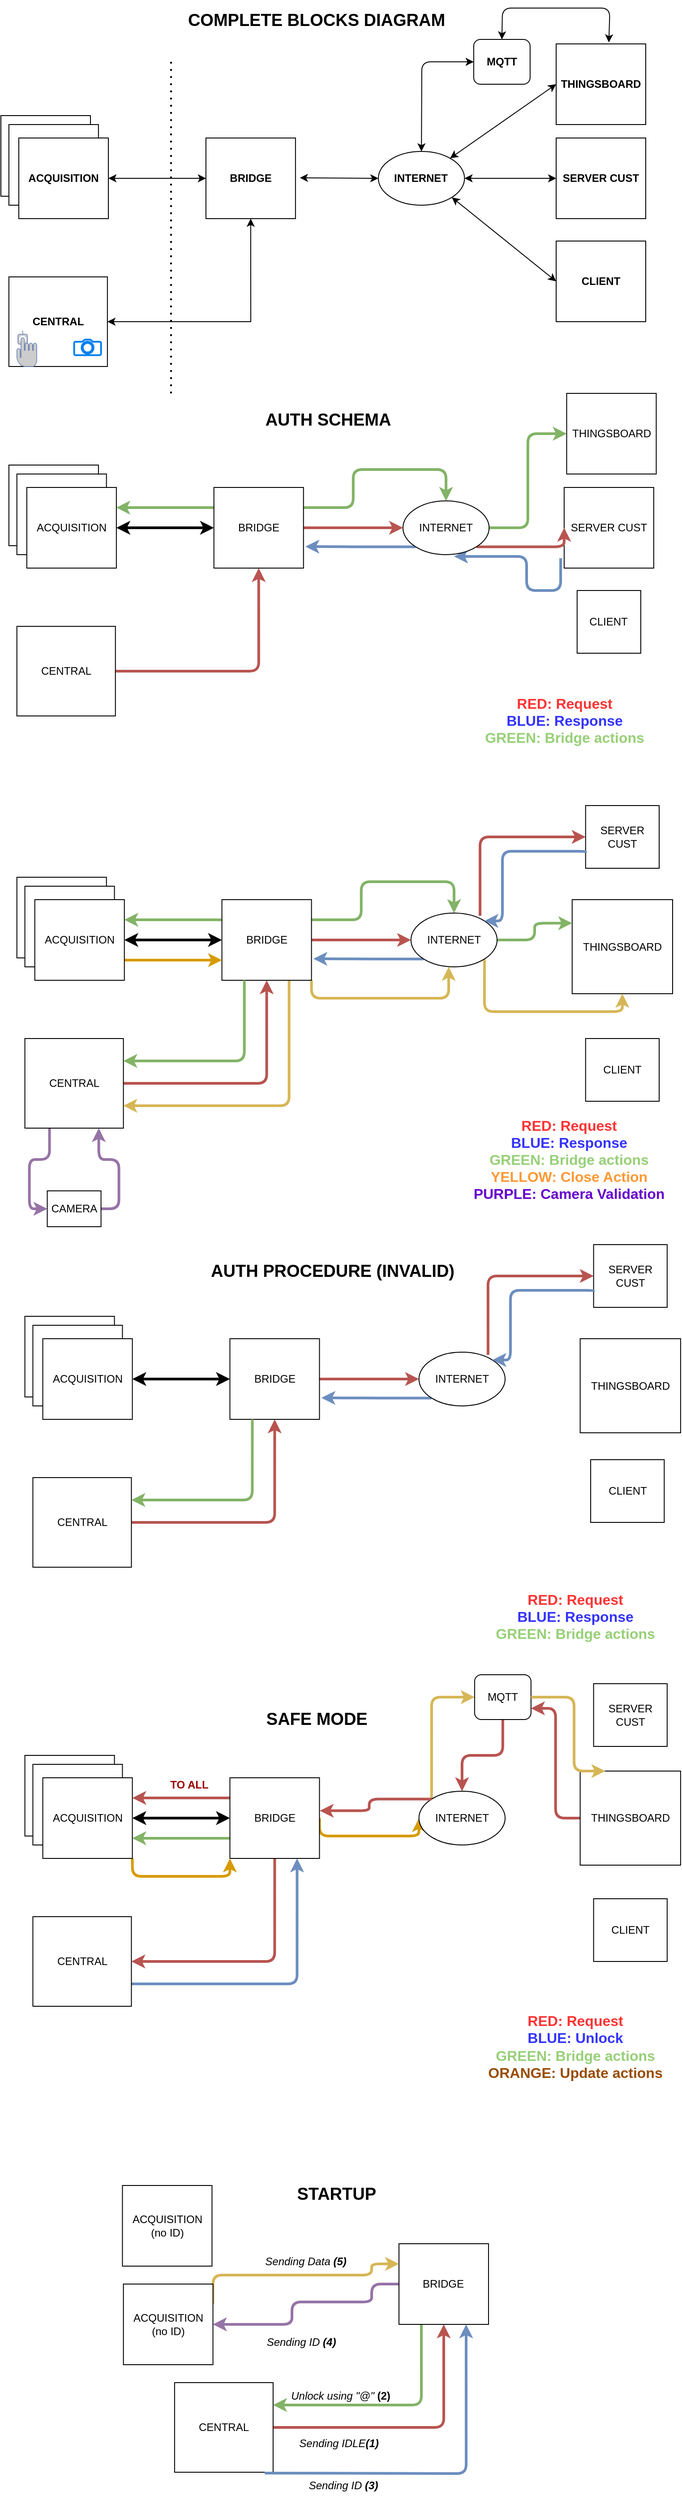 <mxfile version="22.0.3" type="device" pages="2">
  <diagram name="Page-1" id="tv-AhiaSVwLx9br4D9yf">
    <mxGraphModel dx="2284" dy="844" grid="1" gridSize="10" guides="1" tooltips="1" connect="1" arrows="1" fold="1" page="1" pageScale="1" pageWidth="850" pageHeight="1100" math="0" shadow="0">
      <root>
        <mxCell id="0" />
        <mxCell id="1" parent="0" />
        <mxCell id="O8kWR0iNUAdugBbJLwA--17" value="" style="rounded=0;whiteSpace=wrap;html=1;fillColor=none;" parent="1" vertex="1">
          <mxGeometry x="-790" y="140" width="100" height="90" as="geometry" />
        </mxCell>
        <mxCell id="mGVc_dKUWnSlSUrjzq1a-13" value="&lt;b&gt;CENTRAL&lt;/b&gt;" style="rounded=0;whiteSpace=wrap;html=1;" parent="1" vertex="1">
          <mxGeometry x="-781.07" y="320" width="110" height="100" as="geometry" />
        </mxCell>
        <mxCell id="O8kWR0iNUAdugBbJLwA--2" value="&lt;b&gt;BRIDGE&lt;/b&gt;" style="rounded=0;whiteSpace=wrap;html=1;" parent="1" vertex="1">
          <mxGeometry x="-561.07" y="165" width="100" height="90" as="geometry" />
        </mxCell>
        <mxCell id="O8kWR0iNUAdugBbJLwA--4" value="&lt;b&gt;THINGSBOARD&lt;/b&gt;" style="rounded=0;whiteSpace=wrap;html=1;" parent="1" vertex="1">
          <mxGeometry x="-170" y="60" width="100" height="90" as="geometry" />
        </mxCell>
        <mxCell id="O8kWR0iNUAdugBbJLwA--5" value="&lt;b&gt;SERVER CUST&lt;/b&gt;" style="rounded=0;whiteSpace=wrap;html=1;" parent="1" vertex="1">
          <mxGeometry x="-170" y="165" width="100" height="90" as="geometry" />
        </mxCell>
        <mxCell id="O8kWR0iNUAdugBbJLwA--6" value="&lt;b&gt;CLIENT&lt;/b&gt;" style="rounded=0;whiteSpace=wrap;html=1;" parent="1" vertex="1">
          <mxGeometry x="-170.0" y="280" width="100" height="90" as="geometry" />
        </mxCell>
        <mxCell id="O8kWR0iNUAdugBbJLwA--8" value="" style="endArrow=classic;startArrow=classic;html=1;rounded=0;entryX=0;entryY=0.5;entryDx=0;entryDy=0;exitX=1;exitY=0.5;exitDx=0;exitDy=0;" parent="1" source="O8kWR0iNUAdugBbJLwA--1" target="O8kWR0iNUAdugBbJLwA--2" edge="1">
          <mxGeometry width="50" height="50" relative="1" as="geometry">
            <mxPoint x="-600.07" y="260" as="sourcePoint" />
            <mxPoint x="-550.07" y="210" as="targetPoint" />
          </mxGeometry>
        </mxCell>
        <mxCell id="O8kWR0iNUAdugBbJLwA--9" value="&lt;b&gt;INTERNET&lt;/b&gt;" style="ellipse;whiteSpace=wrap;html=1;" parent="1" vertex="1">
          <mxGeometry x="-368.54" y="180" width="96.2" height="60" as="geometry" />
        </mxCell>
        <mxCell id="O8kWR0iNUAdugBbJLwA--10" value="" style="endArrow=classic;startArrow=classic;html=1;rounded=0;entryX=0;entryY=0.5;entryDx=0;entryDy=0;exitX=1;exitY=0.5;exitDx=0;exitDy=0;" parent="1" target="O8kWR0iNUAdugBbJLwA--9" edge="1">
          <mxGeometry width="50" height="50" relative="1" as="geometry">
            <mxPoint x="-456.2" y="209.41" as="sourcePoint" />
            <mxPoint x="-356.2" y="209.41" as="targetPoint" />
          </mxGeometry>
        </mxCell>
        <mxCell id="O8kWR0iNUAdugBbJLwA--16" value="" style="rounded=0;whiteSpace=wrap;html=1;" parent="1" vertex="1">
          <mxGeometry x="-781.07" y="150" width="100" height="90" as="geometry" />
        </mxCell>
        <mxCell id="O8kWR0iNUAdugBbJLwA--13" value="" style="endArrow=classic;startArrow=classic;html=1;rounded=0;entryX=0;entryY=0.5;entryDx=0;entryDy=0;" parent="1" source="O8kWR0iNUAdugBbJLwA--9" target="O8kWR0iNUAdugBbJLwA--4" edge="1">
          <mxGeometry width="50" height="50" relative="1" as="geometry">
            <mxPoint x="-306.2" y="148.53" as="sourcePoint" />
            <mxPoint x="-200" y="149.12" as="targetPoint" />
          </mxGeometry>
        </mxCell>
        <mxCell id="O8kWR0iNUAdugBbJLwA--1" value="&lt;b&gt;ACQUISITION&lt;/b&gt;" style="rounded=0;whiteSpace=wrap;html=1;" parent="1" vertex="1">
          <mxGeometry x="-770" y="165" width="100" height="90" as="geometry" />
        </mxCell>
        <mxCell id="O8kWR0iNUAdugBbJLwA--20" value="" style="endArrow=classic;startArrow=classic;html=1;rounded=0;exitX=1;exitY=0.5;exitDx=0;exitDy=0;entryX=0.5;entryY=1;entryDx=0;entryDy=0;" parent="1" source="mGVc_dKUWnSlSUrjzq1a-13" target="O8kWR0iNUAdugBbJLwA--2" edge="1">
          <mxGeometry width="50" height="50" relative="1" as="geometry">
            <mxPoint x="-611.27" y="360" as="sourcePoint" />
            <mxPoint x="-450" y="300" as="targetPoint" />
            <Array as="points">
              <mxPoint x="-511" y="370" />
            </Array>
          </mxGeometry>
        </mxCell>
        <mxCell id="O8kWR0iNUAdugBbJLwA--21" value="&lt;font style=&quot;font-size: 19px;&quot;&gt;&lt;b&gt;COMPLETE BLOCKS DIAGRAM&lt;/b&gt;&lt;/font&gt;" style="text;html=1;align=center;verticalAlign=middle;resizable=0;points=[];autosize=1;strokeColor=none;fillColor=none;" parent="1" vertex="1">
          <mxGeometry x="-593.07" y="14" width="310" height="40" as="geometry" />
        </mxCell>
        <mxCell id="O8kWR0iNUAdugBbJLwA--23" value="" style="endArrow=classic;startArrow=classic;html=1;rounded=0;entryX=0;entryY=0.5;entryDx=0;entryDy=0;exitX=1;exitY=0.5;exitDx=0;exitDy=0;" parent="1" source="O8kWR0iNUAdugBbJLwA--9" target="O8kWR0iNUAdugBbJLwA--5" edge="1">
          <mxGeometry width="50" height="50" relative="1" as="geometry">
            <mxPoint x="-262" y="197" as="sourcePoint" />
            <mxPoint x="-157" y="115" as="targetPoint" />
          </mxGeometry>
        </mxCell>
        <mxCell id="O8kWR0iNUAdugBbJLwA--24" value="" style="endArrow=classic;startArrow=classic;html=1;rounded=0;entryX=0;entryY=0.5;entryDx=0;entryDy=0;exitX=1;exitY=1;exitDx=0;exitDy=0;" parent="1" source="O8kWR0iNUAdugBbJLwA--9" target="O8kWR0iNUAdugBbJLwA--6" edge="1">
          <mxGeometry width="50" height="50" relative="1" as="geometry">
            <mxPoint x="-254" y="280" as="sourcePoint" />
            <mxPoint x="-160" y="280" as="targetPoint" />
          </mxGeometry>
        </mxCell>
        <mxCell id="0I3GiNlKsipCLSmOAgSQ-1" value="&lt;font style=&quot;font-size: 19px;&quot;&gt;&lt;b&gt;AUTH SCHEMA&lt;/b&gt;&lt;/font&gt;" style="text;html=1;align=center;verticalAlign=middle;resizable=0;points=[];autosize=1;strokeColor=none;fillColor=none;" parent="1" vertex="1">
          <mxGeometry x="-505" y="460" width="160" height="40" as="geometry" />
        </mxCell>
        <mxCell id="0I3GiNlKsipCLSmOAgSQ-2" value="" style="rounded=0;whiteSpace=wrap;html=1;fillColor=none;" parent="1" vertex="1">
          <mxGeometry x="-781.07" y="530" width="100" height="90" as="geometry" />
        </mxCell>
        <mxCell id="0I3GiNlKsipCLSmOAgSQ-17" style="edgeStyle=orthogonalEdgeStyle;rounded=1;orthogonalLoop=1;jettySize=auto;html=1;entryX=0.5;entryY=1;entryDx=0;entryDy=0;fillColor=#f8cecc;strokeColor=#b85450;strokeWidth=3;" parent="1" source="0I3GiNlKsipCLSmOAgSQ-3" target="0I3GiNlKsipCLSmOAgSQ-4" edge="1">
          <mxGeometry relative="1" as="geometry" />
        </mxCell>
        <mxCell id="0I3GiNlKsipCLSmOAgSQ-3" value="CENTRAL" style="rounded=0;whiteSpace=wrap;html=1;" parent="1" vertex="1">
          <mxGeometry x="-772.14" y="710" width="110" height="100" as="geometry" />
        </mxCell>
        <mxCell id="0I3GiNlKsipCLSmOAgSQ-18" style="edgeStyle=orthogonalEdgeStyle;rounded=0;orthogonalLoop=1;jettySize=auto;html=1;fillColor=#f8cecc;strokeColor=#b85450;strokeWidth=3;" parent="1" source="0I3GiNlKsipCLSmOAgSQ-4" target="0I3GiNlKsipCLSmOAgSQ-9" edge="1">
          <mxGeometry relative="1" as="geometry" />
        </mxCell>
        <mxCell id="0I3GiNlKsipCLSmOAgSQ-22" style="edgeStyle=orthogonalEdgeStyle;rounded=1;orthogonalLoop=1;jettySize=auto;html=1;exitX=0;exitY=0.25;exitDx=0;exitDy=0;entryX=1;entryY=0.25;entryDx=0;entryDy=0;fillColor=#d5e8d4;strokeColor=#82b366;strokeWidth=3;" parent="1" source="0I3GiNlKsipCLSmOAgSQ-4" target="0I3GiNlKsipCLSmOAgSQ-13" edge="1">
          <mxGeometry relative="1" as="geometry" />
        </mxCell>
        <mxCell id="0I3GiNlKsipCLSmOAgSQ-23" style="edgeStyle=orthogonalEdgeStyle;rounded=1;orthogonalLoop=1;jettySize=auto;html=1;exitX=1;exitY=0.25;exitDx=0;exitDy=0;entryX=0.5;entryY=0;entryDx=0;entryDy=0;fillColor=#d5e8d4;strokeColor=#82b366;strokeWidth=3;" parent="1" source="0I3GiNlKsipCLSmOAgSQ-4" target="0I3GiNlKsipCLSmOAgSQ-9" edge="1">
          <mxGeometry relative="1" as="geometry" />
        </mxCell>
        <mxCell id="0I3GiNlKsipCLSmOAgSQ-4" value="BRIDGE" style="rounded=0;whiteSpace=wrap;html=1;" parent="1" vertex="1">
          <mxGeometry x="-552.14" y="555" width="100" height="90" as="geometry" />
        </mxCell>
        <mxCell id="0I3GiNlKsipCLSmOAgSQ-5" value="THINGSBOARD" style="rounded=0;whiteSpace=wrap;html=1;" parent="1" vertex="1">
          <mxGeometry x="-158.27" y="450" width="100" height="90" as="geometry" />
        </mxCell>
        <mxCell id="0I3GiNlKsipCLSmOAgSQ-6" value="SERVER CUST" style="rounded=0;whiteSpace=wrap;html=1;" parent="1" vertex="1">
          <mxGeometry x="-161.07" y="555" width="100" height="90" as="geometry" />
        </mxCell>
        <mxCell id="0I3GiNlKsipCLSmOAgSQ-20" style="edgeStyle=orthogonalEdgeStyle;rounded=1;orthogonalLoop=1;jettySize=auto;html=1;exitX=-0.039;exitY=0.878;exitDx=0;exitDy=0;entryX=0.593;entryY=1.033;entryDx=0;entryDy=0;entryPerimeter=0;fillColor=#dae8fc;strokeColor=#6c8ebf;strokeWidth=3;exitPerimeter=0;" parent="1" source="0I3GiNlKsipCLSmOAgSQ-6" target="0I3GiNlKsipCLSmOAgSQ-9" edge="1">
          <mxGeometry relative="1" as="geometry">
            <Array as="points">
              <mxPoint x="-165" y="670" />
              <mxPoint x="-203" y="670" />
              <mxPoint x="-203" y="632" />
            </Array>
          </mxGeometry>
        </mxCell>
        <mxCell id="0I3GiNlKsipCLSmOAgSQ-7" value="CLIENT" style="rounded=0;whiteSpace=wrap;html=1;" parent="1" vertex="1">
          <mxGeometry x="-146.61" y="670" width="71.07" height="70" as="geometry" />
        </mxCell>
        <mxCell id="0I3GiNlKsipCLSmOAgSQ-8" value="" style="endArrow=classic;startArrow=classic;html=1;rounded=0;entryX=0;entryY=0.5;entryDx=0;entryDy=0;exitX=1;exitY=0.5;exitDx=0;exitDy=0;strokeWidth=3;" parent="1" source="0I3GiNlKsipCLSmOAgSQ-13" target="0I3GiNlKsipCLSmOAgSQ-4" edge="1">
          <mxGeometry width="50" height="50" relative="1" as="geometry">
            <mxPoint x="-591.14" y="650" as="sourcePoint" />
            <mxPoint x="-541.14" y="600" as="targetPoint" />
          </mxGeometry>
        </mxCell>
        <mxCell id="0I3GiNlKsipCLSmOAgSQ-19" style="edgeStyle=orthogonalEdgeStyle;rounded=1;orthogonalLoop=1;jettySize=auto;html=1;exitX=1;exitY=1;exitDx=0;exitDy=0;entryX=0;entryY=0.5;entryDx=0;entryDy=0;fillColor=#f8cecc;strokeColor=#b85450;strokeWidth=3;" parent="1" source="0I3GiNlKsipCLSmOAgSQ-9" target="0I3GiNlKsipCLSmOAgSQ-6" edge="1">
          <mxGeometry relative="1" as="geometry">
            <Array as="points">
              <mxPoint x="-161" y="621" />
            </Array>
          </mxGeometry>
        </mxCell>
        <mxCell id="0I3GiNlKsipCLSmOAgSQ-21" style="edgeStyle=orthogonalEdgeStyle;rounded=0;orthogonalLoop=1;jettySize=auto;html=1;exitX=0;exitY=1;exitDx=0;exitDy=0;fillColor=#dae8fc;strokeColor=#6c8ebf;strokeWidth=3;" parent="1" source="0I3GiNlKsipCLSmOAgSQ-9" edge="1">
          <mxGeometry relative="1" as="geometry">
            <mxPoint x="-450" y="621" as="targetPoint" />
          </mxGeometry>
        </mxCell>
        <mxCell id="0I3GiNlKsipCLSmOAgSQ-24" style="edgeStyle=orthogonalEdgeStyle;rounded=1;orthogonalLoop=1;jettySize=auto;html=1;exitX=1;exitY=0.5;exitDx=0;exitDy=0;entryX=0;entryY=0.5;entryDx=0;entryDy=0;fillColor=#d5e8d4;strokeColor=#82b366;strokeWidth=3;" parent="1" source="0I3GiNlKsipCLSmOAgSQ-9" target="0I3GiNlKsipCLSmOAgSQ-5" edge="1">
          <mxGeometry relative="1" as="geometry" />
        </mxCell>
        <mxCell id="0I3GiNlKsipCLSmOAgSQ-9" value="INTERNET" style="ellipse;whiteSpace=wrap;html=1;" parent="1" vertex="1">
          <mxGeometry x="-341.07" y="570" width="96.2" height="60" as="geometry" />
        </mxCell>
        <mxCell id="0I3GiNlKsipCLSmOAgSQ-11" value="" style="rounded=0;whiteSpace=wrap;html=1;" parent="1" vertex="1">
          <mxGeometry x="-772.14" y="540" width="100" height="90" as="geometry" />
        </mxCell>
        <mxCell id="0I3GiNlKsipCLSmOAgSQ-13" value="ACQUISITION" style="rounded=0;whiteSpace=wrap;html=1;" parent="1" vertex="1">
          <mxGeometry x="-761.07" y="555" width="100" height="90" as="geometry" />
        </mxCell>
        <mxCell id="0I3GiNlKsipCLSmOAgSQ-27" value="" style="rounded=0;whiteSpace=wrap;html=1;fillColor=none;" parent="1" vertex="1">
          <mxGeometry x="-772.14" y="990" width="100" height="90" as="geometry" />
        </mxCell>
        <mxCell id="0I3GiNlKsipCLSmOAgSQ-28" style="edgeStyle=orthogonalEdgeStyle;rounded=1;orthogonalLoop=1;jettySize=auto;html=1;entryX=0.5;entryY=1;entryDx=0;entryDy=0;fillColor=#f8cecc;strokeColor=#b85450;strokeWidth=3;" parent="1" source="0I3GiNlKsipCLSmOAgSQ-29" target="0I3GiNlKsipCLSmOAgSQ-33" edge="1">
          <mxGeometry relative="1" as="geometry" />
        </mxCell>
        <mxCell id="HecNYaDZ-VdS1K8ZyZUu-2" style="edgeStyle=orthogonalEdgeStyle;rounded=1;orthogonalLoop=1;jettySize=auto;html=1;exitX=0.25;exitY=1;exitDx=0;exitDy=0;strokeWidth=3;fillColor=#e1d5e7;strokeColor=#9673a6;entryX=0;entryY=0.5;entryDx=0;entryDy=0;" parent="1" source="0I3GiNlKsipCLSmOAgSQ-29" target="pZKvhKezwbKH4yx81-M5-1" edge="1">
          <mxGeometry relative="1" as="geometry">
            <mxPoint x="-708" y="1340" as="targetPoint" />
          </mxGeometry>
        </mxCell>
        <mxCell id="0I3GiNlKsipCLSmOAgSQ-29" value="CENTRAL" style="rounded=0;whiteSpace=wrap;html=1;" parent="1" vertex="1">
          <mxGeometry x="-763.21" y="1170" width="110" height="100" as="geometry" />
        </mxCell>
        <mxCell id="0I3GiNlKsipCLSmOAgSQ-30" style="edgeStyle=orthogonalEdgeStyle;rounded=1;orthogonalLoop=1;jettySize=auto;html=1;fillColor=#f8cecc;strokeColor=#b85450;strokeWidth=3;" parent="1" source="0I3GiNlKsipCLSmOAgSQ-33" target="0I3GiNlKsipCLSmOAgSQ-42" edge="1">
          <mxGeometry relative="1" as="geometry" />
        </mxCell>
        <mxCell id="0I3GiNlKsipCLSmOAgSQ-31" style="edgeStyle=orthogonalEdgeStyle;rounded=1;orthogonalLoop=1;jettySize=auto;html=1;exitX=0;exitY=0.25;exitDx=0;exitDy=0;entryX=1;entryY=0.25;entryDx=0;entryDy=0;fillColor=#d5e8d4;strokeColor=#82b366;strokeWidth=3;" parent="1" source="0I3GiNlKsipCLSmOAgSQ-33" target="0I3GiNlKsipCLSmOAgSQ-44" edge="1">
          <mxGeometry relative="1" as="geometry" />
        </mxCell>
        <mxCell id="0I3GiNlKsipCLSmOAgSQ-32" style="edgeStyle=orthogonalEdgeStyle;rounded=1;orthogonalLoop=1;jettySize=auto;html=1;exitX=1;exitY=0.25;exitDx=0;exitDy=0;entryX=0.5;entryY=0;entryDx=0;entryDy=0;fillColor=#d5e8d4;strokeColor=#82b366;strokeWidth=3;" parent="1" source="0I3GiNlKsipCLSmOAgSQ-33" target="0I3GiNlKsipCLSmOAgSQ-42" edge="1">
          <mxGeometry relative="1" as="geometry" />
        </mxCell>
        <mxCell id="0I3GiNlKsipCLSmOAgSQ-50" style="edgeStyle=orthogonalEdgeStyle;rounded=1;orthogonalLoop=1;jettySize=auto;html=1;exitX=0.75;exitY=1;exitDx=0;exitDy=0;entryX=1;entryY=0.75;entryDx=0;entryDy=0;strokeWidth=3;fillColor=#fff2cc;strokeColor=#d6b656;" parent="1" source="0I3GiNlKsipCLSmOAgSQ-33" target="0I3GiNlKsipCLSmOAgSQ-29" edge="1">
          <mxGeometry relative="1" as="geometry" />
        </mxCell>
        <mxCell id="0I3GiNlKsipCLSmOAgSQ-51" style="edgeStyle=orthogonalEdgeStyle;rounded=1;orthogonalLoop=1;jettySize=auto;html=1;exitX=1;exitY=1;exitDx=0;exitDy=0;entryX=0.438;entryY=1;entryDx=0;entryDy=0;entryPerimeter=0;fillColor=#fff2cc;strokeColor=#d6b656;strokeWidth=3;" parent="1" source="0I3GiNlKsipCLSmOAgSQ-33" target="0I3GiNlKsipCLSmOAgSQ-42" edge="1">
          <mxGeometry relative="1" as="geometry" />
        </mxCell>
        <mxCell id="0I3GiNlKsipCLSmOAgSQ-33" value="BRIDGE" style="rounded=0;whiteSpace=wrap;html=1;" parent="1" vertex="1">
          <mxGeometry x="-543.21" y="1015" width="100" height="90" as="geometry" />
        </mxCell>
        <mxCell id="0I3GiNlKsipCLSmOAgSQ-34" value="THINGSBOARD" style="rounded=0;whiteSpace=wrap;html=1;" parent="1" vertex="1">
          <mxGeometry x="-152.14" y="1015" width="112.14" height="105" as="geometry" />
        </mxCell>
        <mxCell id="0I3GiNlKsipCLSmOAgSQ-37" value="CLIENT" style="rounded=0;whiteSpace=wrap;html=1;" parent="1" vertex="1">
          <mxGeometry x="-137.14" y="1170" width="82.14" height="70" as="geometry" />
        </mxCell>
        <mxCell id="0I3GiNlKsipCLSmOAgSQ-38" value="" style="endArrow=classic;startArrow=classic;html=1;rounded=1;entryX=0;entryY=0.5;entryDx=0;entryDy=0;exitX=1;exitY=0.5;exitDx=0;exitDy=0;strokeWidth=3;" parent="1" source="0I3GiNlKsipCLSmOAgSQ-44" target="0I3GiNlKsipCLSmOAgSQ-33" edge="1">
          <mxGeometry width="50" height="50" relative="1" as="geometry">
            <mxPoint x="-582.21" y="1110" as="sourcePoint" />
            <mxPoint x="-532.21" y="1060" as="targetPoint" />
          </mxGeometry>
        </mxCell>
        <mxCell id="0I3GiNlKsipCLSmOAgSQ-40" style="edgeStyle=orthogonalEdgeStyle;rounded=1;orthogonalLoop=1;jettySize=auto;html=1;exitX=0;exitY=1;exitDx=0;exitDy=0;fillColor=#dae8fc;strokeColor=#6c8ebf;strokeWidth=3;" parent="1" source="0I3GiNlKsipCLSmOAgSQ-42" edge="1">
          <mxGeometry relative="1" as="geometry">
            <mxPoint x="-441.07" y="1081" as="targetPoint" />
          </mxGeometry>
        </mxCell>
        <mxCell id="0I3GiNlKsipCLSmOAgSQ-41" style="edgeStyle=orthogonalEdgeStyle;rounded=1;orthogonalLoop=1;jettySize=auto;html=1;exitX=1;exitY=0.5;exitDx=0;exitDy=0;entryX=0;entryY=0.25;entryDx=0;entryDy=0;fillColor=#d5e8d4;strokeColor=#82b366;strokeWidth=3;" parent="1" source="0I3GiNlKsipCLSmOAgSQ-42" target="0I3GiNlKsipCLSmOAgSQ-34" edge="1">
          <mxGeometry relative="1" as="geometry" />
        </mxCell>
        <mxCell id="0I3GiNlKsipCLSmOAgSQ-85" style="edgeStyle=orthogonalEdgeStyle;rounded=1;orthogonalLoop=1;jettySize=auto;html=1;exitX=1;exitY=1;exitDx=0;exitDy=0;entryX=0.5;entryY=1;entryDx=0;entryDy=0;fillColor=#fff2cc;strokeColor=#d6b656;strokeWidth=3;" parent="1" source="0I3GiNlKsipCLSmOAgSQ-42" target="0I3GiNlKsipCLSmOAgSQ-34" edge="1">
          <mxGeometry relative="1" as="geometry">
            <Array as="points">
              <mxPoint x="-250" y="1140" />
              <mxPoint x="-96" y="1140" />
            </Array>
          </mxGeometry>
        </mxCell>
        <mxCell id="0I3GiNlKsipCLSmOAgSQ-111" style="edgeStyle=orthogonalEdgeStyle;rounded=1;orthogonalLoop=1;jettySize=auto;html=1;exitX=0.802;exitY=0.05;exitDx=0;exitDy=0;entryX=0;entryY=0.5;entryDx=0;entryDy=0;fillColor=#f8cecc;strokeColor=#b85450;strokeWidth=3;exitPerimeter=0;" parent="1" source="0I3GiNlKsipCLSmOAgSQ-42" target="0I3GiNlKsipCLSmOAgSQ-84" edge="1">
          <mxGeometry relative="1" as="geometry">
            <Array as="points">
              <mxPoint x="-255" y="945" />
            </Array>
          </mxGeometry>
        </mxCell>
        <mxCell id="0I3GiNlKsipCLSmOAgSQ-42" value="INTERNET" style="ellipse;whiteSpace=wrap;html=1;" parent="1" vertex="1">
          <mxGeometry x="-332.14" y="1030" width="96.2" height="60" as="geometry" />
        </mxCell>
        <mxCell id="0I3GiNlKsipCLSmOAgSQ-43" value="" style="rounded=0;whiteSpace=wrap;html=1;" parent="1" vertex="1">
          <mxGeometry x="-763.21" y="1000" width="100" height="90" as="geometry" />
        </mxCell>
        <mxCell id="0I3GiNlKsipCLSmOAgSQ-49" style="edgeStyle=orthogonalEdgeStyle;rounded=1;orthogonalLoop=1;jettySize=auto;html=1;exitX=1;exitY=0.75;exitDx=0;exitDy=0;entryX=0;entryY=0.75;entryDx=0;entryDy=0;fillColor=#ffe6cc;strokeColor=#d79b00;strokeWidth=3;" parent="1" source="0I3GiNlKsipCLSmOAgSQ-44" target="0I3GiNlKsipCLSmOAgSQ-33" edge="1">
          <mxGeometry relative="1" as="geometry" />
        </mxCell>
        <mxCell id="0I3GiNlKsipCLSmOAgSQ-44" value="ACQUISITION" style="rounded=0;whiteSpace=wrap;html=1;" parent="1" vertex="1">
          <mxGeometry x="-752.14" y="1015" width="100" height="90" as="geometry" />
        </mxCell>
        <mxCell id="0I3GiNlKsipCLSmOAgSQ-45" value="&lt;font style=&quot;font-size: 16px;&quot;&gt;&lt;b&gt;&lt;font color=&quot;#ff3333&quot;&gt;RED: Request&lt;br&gt;&lt;/font&gt;&lt;font color=&quot;#3333ff&quot;&gt;BLUE: Response&lt;/font&gt;&lt;br&gt;&lt;font color=&quot;#97d077&quot;&gt;GREEN: Bridge actions&lt;/font&gt;&lt;br&gt;&lt;font color=&quot;#ff9933&quot;&gt;YELLOW: Close Action&lt;br&gt;&lt;/font&gt;&lt;font color=&quot;#6600cc&quot;&gt;PURPLE: Camera Validation&lt;/font&gt;&lt;br&gt;&lt;/b&gt;&lt;/font&gt;" style="text;html=1;align=center;verticalAlign=middle;resizable=0;points=[];autosize=1;strokeColor=none;fillColor=none;" parent="1" vertex="1">
          <mxGeometry x="-276.07" y="1250" width="240" height="110" as="geometry" />
        </mxCell>
        <mxCell id="0I3GiNlKsipCLSmOAgSQ-47" style="edgeStyle=orthogonalEdgeStyle;rounded=1;orthogonalLoop=1;jettySize=auto;html=1;exitX=0.25;exitY=1;exitDx=0;exitDy=0;entryX=1;entryY=0.25;entryDx=0;entryDy=0;fillColor=#d5e8d4;strokeColor=#82b366;strokeWidth=3;" parent="1" source="0I3GiNlKsipCLSmOAgSQ-33" target="0I3GiNlKsipCLSmOAgSQ-29" edge="1">
          <mxGeometry relative="1" as="geometry">
            <mxPoint x="-533" y="1048" as="sourcePoint" />
            <mxPoint x="-642" y="1048" as="targetPoint" />
          </mxGeometry>
        </mxCell>
        <mxCell id="0I3GiNlKsipCLSmOAgSQ-53" value="&lt;font style=&quot;font-size: 16px;&quot;&gt;&lt;b&gt;&lt;font color=&quot;#ff3333&quot;&gt;RED: Request&lt;br&gt;&lt;/font&gt;&lt;font color=&quot;#3333ff&quot;&gt;BLUE: Response&lt;/font&gt;&lt;br&gt;&lt;font color=&quot;#97d077&quot;&gt;GREEN: Bridge actions&lt;/font&gt;&lt;br&gt;&lt;/b&gt;&lt;/font&gt;" style="text;html=1;align=center;verticalAlign=middle;resizable=0;points=[];autosize=1;strokeColor=none;fillColor=none;" parent="1" vertex="1">
          <mxGeometry x="-261.07" y="780" width="200" height="70" as="geometry" />
        </mxCell>
        <mxCell id="0I3GiNlKsipCLSmOAgSQ-84" value="SERVER CUST" style="rounded=0;whiteSpace=wrap;html=1;" parent="1" vertex="1">
          <mxGeometry x="-137.14" y="910" width="82.14" height="70" as="geometry" />
        </mxCell>
        <mxCell id="0I3GiNlKsipCLSmOAgSQ-112" style="edgeStyle=orthogonalEdgeStyle;rounded=1;orthogonalLoop=1;jettySize=auto;html=1;exitX=0;exitY=0.75;exitDx=0;exitDy=0;fillColor=#dae8fc;strokeColor=#6c8ebf;strokeWidth=3;entryX=1;entryY=0;entryDx=0;entryDy=0;" parent="1" source="0I3GiNlKsipCLSmOAgSQ-84" target="0I3GiNlKsipCLSmOAgSQ-42" edge="1">
          <mxGeometry relative="1" as="geometry">
            <mxPoint x="-220" y="1040" as="targetPoint" />
            <mxPoint x="-218" y="880" as="sourcePoint" />
            <Array as="points">
              <mxPoint x="-137" y="961" />
              <mxPoint x="-230" y="961" />
              <mxPoint x="-230" y="1039" />
            </Array>
          </mxGeometry>
        </mxCell>
        <mxCell id="0I3GiNlKsipCLSmOAgSQ-113" value="&lt;font style=&quot;font-size: 19px;&quot;&gt;&lt;b&gt;AUTH PROCEDURE (INVALID)&lt;/b&gt;&lt;/font&gt;" style="text;html=1;align=center;verticalAlign=middle;resizable=0;points=[];autosize=1;strokeColor=none;fillColor=none;" parent="1" vertex="1">
          <mxGeometry x="-570" y="1410" width="300" height="40" as="geometry" />
        </mxCell>
        <mxCell id="0I3GiNlKsipCLSmOAgSQ-114" value="" style="rounded=0;whiteSpace=wrap;html=1;fillColor=none;" parent="1" vertex="1">
          <mxGeometry x="-763.21" y="1480" width="100" height="90" as="geometry" />
        </mxCell>
        <mxCell id="0I3GiNlKsipCLSmOAgSQ-115" style="edgeStyle=orthogonalEdgeStyle;rounded=1;orthogonalLoop=1;jettySize=auto;html=1;entryX=0.5;entryY=1;entryDx=0;entryDy=0;fillColor=#f8cecc;strokeColor=#b85450;strokeWidth=3;" parent="1" source="0I3GiNlKsipCLSmOAgSQ-116" target="0I3GiNlKsipCLSmOAgSQ-122" edge="1">
          <mxGeometry relative="1" as="geometry" />
        </mxCell>
        <mxCell id="0I3GiNlKsipCLSmOAgSQ-116" value="CENTRAL" style="rounded=0;whiteSpace=wrap;html=1;" parent="1" vertex="1">
          <mxGeometry x="-754.28" y="1660" width="110" height="100" as="geometry" />
        </mxCell>
        <mxCell id="0I3GiNlKsipCLSmOAgSQ-117" style="edgeStyle=orthogonalEdgeStyle;rounded=1;orthogonalLoop=1;jettySize=auto;html=1;fillColor=#f8cecc;strokeColor=#b85450;strokeWidth=3;" parent="1" source="0I3GiNlKsipCLSmOAgSQ-122" target="0I3GiNlKsipCLSmOAgSQ-130" edge="1">
          <mxGeometry relative="1" as="geometry" />
        </mxCell>
        <mxCell id="0I3GiNlKsipCLSmOAgSQ-122" value="BRIDGE" style="rounded=0;whiteSpace=wrap;html=1;" parent="1" vertex="1">
          <mxGeometry x="-534.28" y="1505" width="100" height="90" as="geometry" />
        </mxCell>
        <mxCell id="0I3GiNlKsipCLSmOAgSQ-123" value="THINGSBOARD" style="rounded=0;whiteSpace=wrap;html=1;" parent="1" vertex="1">
          <mxGeometry x="-143.21" y="1505" width="112.14" height="105" as="geometry" />
        </mxCell>
        <mxCell id="0I3GiNlKsipCLSmOAgSQ-124" value="CLIENT" style="rounded=0;whiteSpace=wrap;html=1;" parent="1" vertex="1">
          <mxGeometry x="-131.48" y="1640" width="82.14" height="70" as="geometry" />
        </mxCell>
        <mxCell id="0I3GiNlKsipCLSmOAgSQ-125" value="" style="endArrow=classic;startArrow=classic;html=1;rounded=1;entryX=0;entryY=0.5;entryDx=0;entryDy=0;exitX=1;exitY=0.5;exitDx=0;exitDy=0;strokeWidth=3;" parent="1" source="0I3GiNlKsipCLSmOAgSQ-133" target="0I3GiNlKsipCLSmOAgSQ-122" edge="1">
          <mxGeometry width="50" height="50" relative="1" as="geometry">
            <mxPoint x="-573.28" y="1600" as="sourcePoint" />
            <mxPoint x="-523.28" y="1550" as="targetPoint" />
          </mxGeometry>
        </mxCell>
        <mxCell id="0I3GiNlKsipCLSmOAgSQ-126" style="edgeStyle=orthogonalEdgeStyle;rounded=1;orthogonalLoop=1;jettySize=auto;html=1;exitX=0;exitY=1;exitDx=0;exitDy=0;fillColor=#dae8fc;strokeColor=#6c8ebf;strokeWidth=3;" parent="1" source="0I3GiNlKsipCLSmOAgSQ-130" edge="1">
          <mxGeometry relative="1" as="geometry">
            <mxPoint x="-432.14" y="1571" as="targetPoint" />
          </mxGeometry>
        </mxCell>
        <mxCell id="0I3GiNlKsipCLSmOAgSQ-129" style="edgeStyle=orthogonalEdgeStyle;rounded=1;orthogonalLoop=1;jettySize=auto;html=1;exitX=0.802;exitY=0.05;exitDx=0;exitDy=0;entryX=0;entryY=0.5;entryDx=0;entryDy=0;fillColor=#f8cecc;strokeColor=#b85450;strokeWidth=3;exitPerimeter=0;" parent="1" source="0I3GiNlKsipCLSmOAgSQ-130" target="0I3GiNlKsipCLSmOAgSQ-136" edge="1">
          <mxGeometry relative="1" as="geometry">
            <Array as="points">
              <mxPoint x="-246.07" y="1435" />
            </Array>
          </mxGeometry>
        </mxCell>
        <mxCell id="0I3GiNlKsipCLSmOAgSQ-130" value="INTERNET" style="ellipse;whiteSpace=wrap;html=1;" parent="1" vertex="1">
          <mxGeometry x="-323.21" y="1520" width="96.2" height="60" as="geometry" />
        </mxCell>
        <mxCell id="0I3GiNlKsipCLSmOAgSQ-131" value="" style="rounded=0;whiteSpace=wrap;html=1;" parent="1" vertex="1">
          <mxGeometry x="-754.28" y="1490" width="100" height="90" as="geometry" />
        </mxCell>
        <mxCell id="0I3GiNlKsipCLSmOAgSQ-133" value="ACQUISITION" style="rounded=0;whiteSpace=wrap;html=1;" parent="1" vertex="1">
          <mxGeometry x="-743.21" y="1505" width="100" height="90" as="geometry" />
        </mxCell>
        <mxCell id="0I3GiNlKsipCLSmOAgSQ-134" value="&lt;font style=&quot;font-size: 16px;&quot;&gt;&lt;b&gt;&lt;font color=&quot;#ff3333&quot;&gt;RED: Request&lt;br&gt;&lt;/font&gt;&lt;font color=&quot;#3333ff&quot;&gt;BLUE: Response&lt;/font&gt;&lt;br&gt;&lt;font color=&quot;#97d077&quot;&gt;GREEN: Bridge actions&lt;/font&gt;&lt;br&gt;&lt;/b&gt;&lt;/font&gt;" style="text;html=1;align=center;verticalAlign=middle;resizable=0;points=[];autosize=1;strokeColor=none;fillColor=none;" parent="1" vertex="1">
          <mxGeometry x="-249.34" y="1780" width="200" height="70" as="geometry" />
        </mxCell>
        <mxCell id="0I3GiNlKsipCLSmOAgSQ-135" style="edgeStyle=orthogonalEdgeStyle;rounded=1;orthogonalLoop=1;jettySize=auto;html=1;exitX=0.25;exitY=1;exitDx=0;exitDy=0;entryX=1;entryY=0.25;entryDx=0;entryDy=0;fillColor=#d5e8d4;strokeColor=#82b366;strokeWidth=3;" parent="1" source="0I3GiNlKsipCLSmOAgSQ-122" target="0I3GiNlKsipCLSmOAgSQ-116" edge="1">
          <mxGeometry relative="1" as="geometry">
            <mxPoint x="-524.07" y="1538" as="sourcePoint" />
            <mxPoint x="-633.07" y="1538" as="targetPoint" />
          </mxGeometry>
        </mxCell>
        <mxCell id="0I3GiNlKsipCLSmOAgSQ-136" value="SERVER CUST" style="rounded=0;whiteSpace=wrap;html=1;" parent="1" vertex="1">
          <mxGeometry x="-128.21" y="1400" width="82.14" height="70" as="geometry" />
        </mxCell>
        <mxCell id="0I3GiNlKsipCLSmOAgSQ-137" style="edgeStyle=orthogonalEdgeStyle;rounded=1;orthogonalLoop=1;jettySize=auto;html=1;exitX=0;exitY=0.75;exitDx=0;exitDy=0;fillColor=#dae8fc;strokeColor=#6c8ebf;strokeWidth=3;entryX=1;entryY=0;entryDx=0;entryDy=0;" parent="1" source="0I3GiNlKsipCLSmOAgSQ-136" target="0I3GiNlKsipCLSmOAgSQ-130" edge="1">
          <mxGeometry relative="1" as="geometry">
            <mxPoint x="-211.07" y="1530" as="targetPoint" />
            <mxPoint x="-209.07" y="1370" as="sourcePoint" />
            <Array as="points">
              <mxPoint x="-128.07" y="1451" />
              <mxPoint x="-221.07" y="1451" />
              <mxPoint x="-221.07" y="1529" />
            </Array>
          </mxGeometry>
        </mxCell>
        <mxCell id="0I3GiNlKsipCLSmOAgSQ-138" value="&lt;font style=&quot;font-size: 19px;&quot;&gt;&lt;b&gt;SAFE MODE&amp;nbsp;&lt;/b&gt;&lt;/font&gt;" style="text;html=1;align=center;verticalAlign=middle;resizable=0;points=[];autosize=1;strokeColor=none;fillColor=none;" parent="1" vertex="1">
          <mxGeometry x="-505.0" y="1910" width="140" height="40" as="geometry" />
        </mxCell>
        <mxCell id="0I3GiNlKsipCLSmOAgSQ-139" value="" style="rounded=0;whiteSpace=wrap;html=1;fillColor=none;" parent="1" vertex="1">
          <mxGeometry x="-763.21" y="1970" width="100" height="90" as="geometry" />
        </mxCell>
        <mxCell id="0I3GiNlKsipCLSmOAgSQ-140" style="edgeStyle=orthogonalEdgeStyle;rounded=1;orthogonalLoop=1;jettySize=auto;html=1;fillColor=#f8cecc;strokeColor=#b85450;strokeWidth=3;exitX=0.5;exitY=1;exitDx=0;exitDy=0;entryX=1;entryY=0.5;entryDx=0;entryDy=0;" parent="1" source="0I3GiNlKsipCLSmOAgSQ-147" target="0I3GiNlKsipCLSmOAgSQ-141" edge="1">
          <mxGeometry relative="1" as="geometry" />
        </mxCell>
        <mxCell id="0I3GiNlKsipCLSmOAgSQ-165" style="edgeStyle=orthogonalEdgeStyle;rounded=1;orthogonalLoop=1;jettySize=auto;html=1;exitX=1;exitY=0.75;exitDx=0;exitDy=0;entryX=0.75;entryY=1;entryDx=0;entryDy=0;strokeWidth=3;fillColor=#dae8fc;strokeColor=#6c8ebf;" parent="1" source="0I3GiNlKsipCLSmOAgSQ-141" target="0I3GiNlKsipCLSmOAgSQ-147" edge="1">
          <mxGeometry relative="1" as="geometry" />
        </mxCell>
        <mxCell id="0I3GiNlKsipCLSmOAgSQ-141" value="CENTRAL" style="rounded=0;whiteSpace=wrap;html=1;" parent="1" vertex="1">
          <mxGeometry x="-754.28" y="2150" width="110" height="100" as="geometry" />
        </mxCell>
        <mxCell id="0I3GiNlKsipCLSmOAgSQ-142" style="edgeStyle=orthogonalEdgeStyle;rounded=1;orthogonalLoop=1;jettySize=auto;html=1;fillColor=#f8cecc;strokeColor=#b85450;strokeWidth=3;exitX=0.5;exitY=1;exitDx=0;exitDy=0;entryX=0.5;entryY=0;entryDx=0;entryDy=0;" parent="1" source="7KVsuwOuczC1lyixifvv-9" target="0I3GiNlKsipCLSmOAgSQ-155" edge="1">
          <mxGeometry relative="1" as="geometry" />
        </mxCell>
        <mxCell id="0I3GiNlKsipCLSmOAgSQ-143" style="edgeStyle=orthogonalEdgeStyle;rounded=1;orthogonalLoop=1;jettySize=auto;html=1;exitX=0;exitY=0.25;exitDx=0;exitDy=0;entryX=1;entryY=0.25;entryDx=0;entryDy=0;fillColor=#f8cecc;strokeColor=#b85450;strokeWidth=3;" parent="1" source="0I3GiNlKsipCLSmOAgSQ-147" target="0I3GiNlKsipCLSmOAgSQ-158" edge="1">
          <mxGeometry relative="1" as="geometry" />
        </mxCell>
        <mxCell id="0I3GiNlKsipCLSmOAgSQ-166" style="edgeStyle=orthogonalEdgeStyle;rounded=1;orthogonalLoop=1;jettySize=auto;html=1;exitX=0;exitY=0.75;exitDx=0;exitDy=0;strokeWidth=3;fillColor=#d5e8d4;strokeColor=#82b366;entryX=1;entryY=0.75;entryDx=0;entryDy=0;" parent="1" source="0I3GiNlKsipCLSmOAgSQ-147" target="0I3GiNlKsipCLSmOAgSQ-158" edge="1">
          <mxGeometry relative="1" as="geometry">
            <mxPoint x="-610" y="2090" as="targetPoint" />
          </mxGeometry>
        </mxCell>
        <mxCell id="0I3GiNlKsipCLSmOAgSQ-167" style="edgeStyle=orthogonalEdgeStyle;rounded=1;orthogonalLoop=1;jettySize=auto;html=1;exitX=1;exitY=0.5;exitDx=0;exitDy=0;entryX=0;entryY=0.5;entryDx=0;entryDy=0;fillColor=#ffe6cc;strokeColor=#d79b00;strokeWidth=3;" parent="1" source="0I3GiNlKsipCLSmOAgSQ-147" target="0I3GiNlKsipCLSmOAgSQ-155" edge="1">
          <mxGeometry relative="1" as="geometry">
            <Array as="points">
              <mxPoint x="-434" y="2060" />
              <mxPoint x="-323" y="2060" />
            </Array>
          </mxGeometry>
        </mxCell>
        <mxCell id="0I3GiNlKsipCLSmOAgSQ-147" value="BRIDGE" style="rounded=0;whiteSpace=wrap;html=1;" parent="1" vertex="1">
          <mxGeometry x="-534.28" y="1995" width="100" height="90" as="geometry" />
        </mxCell>
        <mxCell id="0I3GiNlKsipCLSmOAgSQ-162" style="edgeStyle=orthogonalEdgeStyle;rounded=1;orthogonalLoop=1;jettySize=auto;html=1;exitX=0;exitY=0.5;exitDx=0;exitDy=0;entryX=1;entryY=0.75;entryDx=0;entryDy=0;fillColor=#f8cecc;strokeColor=#b85450;strokeWidth=3;" parent="1" source="0I3GiNlKsipCLSmOAgSQ-148" target="7KVsuwOuczC1lyixifvv-9" edge="1">
          <mxGeometry relative="1" as="geometry" />
        </mxCell>
        <mxCell id="0I3GiNlKsipCLSmOAgSQ-148" value="THINGSBOARD" style="rounded=0;whiteSpace=wrap;html=1;" parent="1" vertex="1">
          <mxGeometry x="-143.21" y="1987.5" width="112.14" height="105" as="geometry" />
        </mxCell>
        <mxCell id="0I3GiNlKsipCLSmOAgSQ-149" value="CLIENT" style="rounded=0;whiteSpace=wrap;html=1;" parent="1" vertex="1">
          <mxGeometry x="-128.21" y="2130" width="82.14" height="70" as="geometry" />
        </mxCell>
        <mxCell id="0I3GiNlKsipCLSmOAgSQ-150" value="" style="endArrow=classic;startArrow=classic;html=1;rounded=1;entryX=0;entryY=0.5;entryDx=0;entryDy=0;exitX=1;exitY=0.5;exitDx=0;exitDy=0;strokeWidth=3;" parent="1" source="0I3GiNlKsipCLSmOAgSQ-158" target="0I3GiNlKsipCLSmOAgSQ-147" edge="1">
          <mxGeometry width="50" height="50" relative="1" as="geometry">
            <mxPoint x="-573.28" y="2090" as="sourcePoint" />
            <mxPoint x="-523.28" y="2040" as="targetPoint" />
          </mxGeometry>
        </mxCell>
        <mxCell id="0I3GiNlKsipCLSmOAgSQ-168" style="edgeStyle=orthogonalEdgeStyle;rounded=1;orthogonalLoop=1;jettySize=auto;html=1;exitX=0;exitY=0;exitDx=0;exitDy=0;entryX=0;entryY=0.5;entryDx=0;entryDy=0;fillColor=#fff2cc;strokeColor=#d6b656;strokeWidth=3;" parent="1" source="0I3GiNlKsipCLSmOAgSQ-155" target="7KVsuwOuczC1lyixifvv-9" edge="1">
          <mxGeometry relative="1" as="geometry" />
        </mxCell>
        <mxCell id="0I3GiNlKsipCLSmOAgSQ-155" value="INTERNET" style="ellipse;whiteSpace=wrap;html=1;" parent="1" vertex="1">
          <mxGeometry x="-323.21" y="2010" width="96.2" height="60" as="geometry" />
        </mxCell>
        <mxCell id="0I3GiNlKsipCLSmOAgSQ-156" value="" style="rounded=0;whiteSpace=wrap;html=1;" parent="1" vertex="1">
          <mxGeometry x="-754.28" y="1980" width="100" height="90" as="geometry" />
        </mxCell>
        <mxCell id="NqiI6bQBgFhfJzv6Jfne-1" style="edgeStyle=orthogonalEdgeStyle;rounded=1;orthogonalLoop=1;jettySize=auto;html=1;exitX=1;exitY=1;exitDx=0;exitDy=0;entryX=0;entryY=1;entryDx=0;entryDy=0;strokeWidth=3;fillColor=#ffe6cc;strokeColor=#d79b00;" parent="1" source="0I3GiNlKsipCLSmOAgSQ-158" target="0I3GiNlKsipCLSmOAgSQ-147" edge="1">
          <mxGeometry relative="1" as="geometry" />
        </mxCell>
        <mxCell id="0I3GiNlKsipCLSmOAgSQ-158" value="ACQUISITION" style="rounded=0;whiteSpace=wrap;html=1;" parent="1" vertex="1">
          <mxGeometry x="-743.21" y="1995" width="100" height="90" as="geometry" />
        </mxCell>
        <mxCell id="0I3GiNlKsipCLSmOAgSQ-160" value="SERVER CUST" style="rounded=0;whiteSpace=wrap;html=1;" parent="1" vertex="1">
          <mxGeometry x="-128.21" y="1890" width="82.14" height="70" as="geometry" />
        </mxCell>
        <mxCell id="0I3GiNlKsipCLSmOAgSQ-163" value="&lt;b&gt;&lt;font color=&quot;#990000&quot;&gt;TO ALL&lt;/font&gt;&lt;/b&gt;" style="text;html=1;align=center;verticalAlign=middle;resizable=0;points=[];autosize=1;strokeColor=none;fillColor=none;" parent="1" vertex="1">
          <mxGeometry x="-615" y="1988" width="70" height="30" as="geometry" />
        </mxCell>
        <mxCell id="0I3GiNlKsipCLSmOAgSQ-164" value="&lt;font style=&quot;font-size: 16px;&quot;&gt;&lt;b&gt;&lt;font color=&quot;#ff3333&quot;&gt;RED: Request&lt;br&gt;&lt;/font&gt;&lt;font color=&quot;#3333ff&quot;&gt;BLUE: Unlock&lt;/font&gt;&lt;br&gt;&lt;font color=&quot;#97d077&quot;&gt;GREEN: Bridge actions&lt;br&gt;&lt;/font&gt;&lt;font color=&quot;#994c00&quot;&gt;ORANGE: Update actions&lt;/font&gt;&lt;br&gt;&lt;/b&gt;&lt;/font&gt;" style="text;html=1;align=center;verticalAlign=middle;resizable=0;points=[];autosize=1;strokeColor=none;fillColor=none;" parent="1" vertex="1">
          <mxGeometry x="-259.34" y="2250" width="220" height="90" as="geometry" />
        </mxCell>
        <mxCell id="HecNYaDZ-VdS1K8ZyZUu-1" value="" style="endArrow=none;dashed=1;html=1;dashPattern=1 3;strokeWidth=2;rounded=0;" parent="1" edge="1">
          <mxGeometry width="50" height="50" relative="1" as="geometry">
            <mxPoint x="-600" y="450" as="sourcePoint" />
            <mxPoint x="-600" y="80" as="targetPoint" />
          </mxGeometry>
        </mxCell>
        <mxCell id="pZKvhKezwbKH4yx81-M5-2" style="edgeStyle=orthogonalEdgeStyle;rounded=1;orthogonalLoop=1;jettySize=auto;html=1;exitX=1;exitY=0.5;exitDx=0;exitDy=0;entryX=0.75;entryY=1;entryDx=0;entryDy=0;strokeWidth=3;fillColor=#e1d5e7;strokeColor=#9673a6;" parent="1" source="pZKvhKezwbKH4yx81-M5-1" target="0I3GiNlKsipCLSmOAgSQ-29" edge="1">
          <mxGeometry relative="1" as="geometry" />
        </mxCell>
        <mxCell id="pZKvhKezwbKH4yx81-M5-1" value="CAMERA" style="rounded=0;whiteSpace=wrap;html=1;" parent="1" vertex="1">
          <mxGeometry x="-738.21" y="1340" width="60" height="40" as="geometry" />
        </mxCell>
        <mxCell id="7KVsuwOuczC1lyixifvv-1" value="&lt;b&gt;MQTT&lt;/b&gt;" style="rounded=1;whiteSpace=wrap;html=1;" parent="1" vertex="1">
          <mxGeometry x="-262.07" y="55" width="62.97" height="50" as="geometry" />
        </mxCell>
        <mxCell id="7KVsuwOuczC1lyixifvv-3" value="" style="endArrow=classic;startArrow=classic;html=1;rounded=1;entryX=0;entryY=0.5;entryDx=0;entryDy=0;exitX=0.5;exitY=0;exitDx=0;exitDy=0;" parent="1" source="O8kWR0iNUAdugBbJLwA--9" target="7KVsuwOuczC1lyixifvv-1" edge="1">
          <mxGeometry width="50" height="50" relative="1" as="geometry">
            <mxPoint x="-340" y="150" as="sourcePoint" />
            <mxPoint x="-290" y="100" as="targetPoint" />
            <Array as="points">
              <mxPoint x="-320" y="80" />
            </Array>
          </mxGeometry>
        </mxCell>
        <mxCell id="7KVsuwOuczC1lyixifvv-8" value="" style="endArrow=classic;startArrow=classic;html=1;rounded=1;entryX=0.5;entryY=0;entryDx=0;entryDy=0;exitX=0.588;exitY=-0.018;exitDx=0;exitDy=0;exitPerimeter=0;" parent="1" source="O8kWR0iNUAdugBbJLwA--4" target="7KVsuwOuczC1lyixifvv-1" edge="1">
          <mxGeometry width="50" height="50" relative="1" as="geometry">
            <mxPoint x="-340" y="150" as="sourcePoint" />
            <mxPoint x="-290" y="100" as="targetPoint" />
            <Array as="points">
              <mxPoint x="-110" y="20" />
              <mxPoint x="-160" y="20" />
              <mxPoint x="-230" y="20" />
            </Array>
          </mxGeometry>
        </mxCell>
        <mxCell id="7KVsuwOuczC1lyixifvv-9" value="MQTT" style="rounded=1;whiteSpace=wrap;html=1;" parent="1" vertex="1">
          <mxGeometry x="-261.07" y="1880" width="62.97" height="50" as="geometry" />
        </mxCell>
        <mxCell id="7KVsuwOuczC1lyixifvv-12" style="edgeStyle=orthogonalEdgeStyle;rounded=1;orthogonalLoop=1;jettySize=auto;html=1;exitX=1;exitY=0.5;exitDx=0;exitDy=0;entryX=0.25;entryY=0;entryDx=0;entryDy=0;fillColor=#fff2cc;strokeColor=#d6b656;strokeWidth=3;" parent="1" source="7KVsuwOuczC1lyixifvv-9" target="0I3GiNlKsipCLSmOAgSQ-148" edge="1">
          <mxGeometry relative="1" as="geometry">
            <mxPoint x="-299" y="2029" as="sourcePoint" />
            <mxPoint x="-251" y="1915" as="targetPoint" />
            <Array as="points">
              <mxPoint x="-150" y="1905" />
              <mxPoint x="-150" y="1988" />
            </Array>
          </mxGeometry>
        </mxCell>
        <mxCell id="jHsEgYLKj-co-JVz7kiq-1" style="edgeStyle=orthogonalEdgeStyle;rounded=1;orthogonalLoop=1;jettySize=auto;html=1;fillColor=#f8cecc;strokeColor=#b85450;strokeWidth=3;exitX=0;exitY=0;exitDx=0;exitDy=0;entryX=1.003;entryY=0.409;entryDx=0;entryDy=0;entryPerimeter=0;" parent="1" source="0I3GiNlKsipCLSmOAgSQ-155" target="0I3GiNlKsipCLSmOAgSQ-147" edge="1">
          <mxGeometry relative="1" as="geometry">
            <mxPoint x="-220" y="1940" as="sourcePoint" />
            <mxPoint x="-265" y="2020" as="targetPoint" />
          </mxGeometry>
        </mxCell>
        <mxCell id="p3E067C9ldjJsgQP0wvE-1" value="" style="html=1;verticalLabelPosition=bottom;align=center;labelBackgroundColor=#ffffff;verticalAlign=top;strokeWidth=2;strokeColor=#0080F0;shadow=0;dashed=0;shape=mxgraph.ios7.icons.camera;" parent="1" vertex="1">
          <mxGeometry x="-708.21" y="390" width="30" height="17.4" as="geometry" />
        </mxCell>
        <mxCell id="p3E067C9ldjJsgQP0wvE-2" value="" style="fontColor=#0066CC;verticalAlign=top;verticalLabelPosition=bottom;labelPosition=center;align=center;html=1;outlineConnect=0;fillColor=#CCCCCC;strokeColor=#6881B3;gradientColor=none;gradientDirection=north;strokeWidth=2;shape=mxgraph.networks.biometric_reader;" parent="1" vertex="1">
          <mxGeometry x="-772.14" y="380" width="22.14" height="40" as="geometry" />
        </mxCell>
        <mxCell id="dbjSglhsV1kJFXNMedR5-55" value="&lt;font style=&quot;font-size: 19px;&quot;&gt;&lt;b&gt;STARTUP&amp;nbsp;&lt;/b&gt;&lt;/font&gt;" style="text;html=1;align=center;verticalAlign=middle;resizable=0;points=[];autosize=1;strokeColor=none;fillColor=none;" vertex="1" parent="1">
          <mxGeometry x="-473.13" y="2440" width="120" height="40" as="geometry" />
        </mxCell>
        <mxCell id="dbjSglhsV1kJFXNMedR5-57" style="edgeStyle=orthogonalEdgeStyle;rounded=1;orthogonalLoop=1;jettySize=auto;html=1;entryX=0.5;entryY=1;entryDx=0;entryDy=0;fillColor=#f8cecc;strokeColor=#b85450;strokeWidth=3;" edge="1" parent="1" source="dbjSglhsV1kJFXNMedR5-58" target="dbjSglhsV1kJFXNMedR5-62">
          <mxGeometry relative="1" as="geometry" />
        </mxCell>
        <mxCell id="dbjSglhsV1kJFXNMedR5-58" value="CENTRAL" style="rounded=0;whiteSpace=wrap;html=1;" vertex="1" parent="1">
          <mxGeometry x="-596.07" y="2670" width="110" height="100" as="geometry" />
        </mxCell>
        <mxCell id="dbjSglhsV1kJFXNMedR5-77" style="edgeStyle=orthogonalEdgeStyle;rounded=1;orthogonalLoop=1;jettySize=auto;html=1;exitX=0.25;exitY=1;exitDx=0;exitDy=0;entryX=1;entryY=0.25;entryDx=0;entryDy=0;strokeColor=#82b366;fillColor=#d5e8d4;strokeWidth=3;" edge="1" parent="1" source="dbjSglhsV1kJFXNMedR5-62" target="dbjSglhsV1kJFXNMedR5-58">
          <mxGeometry relative="1" as="geometry" />
        </mxCell>
        <mxCell id="dbjSglhsV1kJFXNMedR5-84" style="edgeStyle=orthogonalEdgeStyle;rounded=1;orthogonalLoop=1;jettySize=auto;html=1;exitX=0;exitY=0.5;exitDx=0;exitDy=0;strokeColor=#9673a6;fillColor=#e1d5e7;strokeWidth=3;" edge="1" parent="1" source="dbjSglhsV1kJFXNMedR5-62" target="dbjSglhsV1kJFXNMedR5-73">
          <mxGeometry relative="1" as="geometry">
            <Array as="points">
              <mxPoint x="-376" y="2580" />
              <mxPoint x="-465" y="2580" />
              <mxPoint x="-465" y="2605" />
            </Array>
          </mxGeometry>
        </mxCell>
        <mxCell id="dbjSglhsV1kJFXNMedR5-62" value="BRIDGE" style="rounded=0;whiteSpace=wrap;html=1;" vertex="1" parent="1">
          <mxGeometry x="-345.53" y="2515" width="100" height="90" as="geometry" />
        </mxCell>
        <mxCell id="dbjSglhsV1kJFXNMedR5-72" value="ACQUISITION&lt;br style=&quot;border-color: var(--border-color);&quot;&gt;(no ID)" style="rounded=0;whiteSpace=wrap;html=1;" vertex="1" parent="1">
          <mxGeometry x="-654.28" y="2450" width="100" height="90" as="geometry" />
        </mxCell>
        <mxCell id="dbjSglhsV1kJFXNMedR5-86" style="edgeStyle=orthogonalEdgeStyle;rounded=1;orthogonalLoop=1;jettySize=auto;html=1;exitX=1;exitY=0.25;exitDx=0;exitDy=0;entryX=0;entryY=0.25;entryDx=0;entryDy=0;strokeColor=#d6b656;fillColor=#fff2cc;strokeWidth=3;" edge="1" parent="1" source="dbjSglhsV1kJFXNMedR5-73" target="dbjSglhsV1kJFXNMedR5-62">
          <mxGeometry relative="1" as="geometry">
            <Array as="points">
              <mxPoint x="-553" y="2550" />
              <mxPoint x="-376" y="2550" />
            </Array>
          </mxGeometry>
        </mxCell>
        <mxCell id="dbjSglhsV1kJFXNMedR5-73" value="ACQUISITION&lt;br&gt;(no ID)" style="rounded=0;whiteSpace=wrap;html=1;" vertex="1" parent="1">
          <mxGeometry x="-653.21" y="2560" width="100" height="90" as="geometry" />
        </mxCell>
        <mxCell id="dbjSglhsV1kJFXNMedR5-76" value="Sending IDLE&lt;b&gt;(1)&lt;/b&gt;" style="text;html=1;align=center;verticalAlign=middle;resizable=0;points=[];autosize=1;strokeColor=none;fillColor=none;fontStyle=2" vertex="1" parent="1">
          <mxGeometry x="-468.13" y="2722.99" width="110" height="30" as="geometry" />
        </mxCell>
        <mxCell id="dbjSglhsV1kJFXNMedR5-78" value="&lt;i&gt;Unlock using &quot;@&quot; &lt;/i&gt;&lt;b&gt;(2)&lt;/b&gt;" style="text;html=1;align=center;verticalAlign=middle;resizable=0;points=[];autosize=1;strokeColor=none;fillColor=none;" vertex="1" parent="1">
          <mxGeometry x="-475.53" y="2670" width="130" height="30" as="geometry" />
        </mxCell>
        <mxCell id="dbjSglhsV1kJFXNMedR5-79" style="edgeStyle=orthogonalEdgeStyle;rounded=1;orthogonalLoop=1;jettySize=auto;html=1;exitX=1;exitY=0.75;exitDx=0;exitDy=0;entryX=0.75;entryY=1;entryDx=0;entryDy=0;strokeColor=#6c8ebf;fillColor=#dae8fc;strokeWidth=3;" edge="1" parent="1" target="dbjSglhsV1kJFXNMedR5-62">
          <mxGeometry relative="1" as="geometry">
            <mxPoint x="-495.53" y="2770.99" as="sourcePoint" />
            <mxPoint x="-300.03" y="2630" as="targetPoint" />
          </mxGeometry>
        </mxCell>
        <mxCell id="dbjSglhsV1kJFXNMedR5-82" value="Sending ID &lt;b&gt;(3)&lt;/b&gt;" style="text;html=1;align=center;verticalAlign=middle;resizable=0;points=[];autosize=1;strokeColor=none;fillColor=none;fontStyle=2" vertex="1" parent="1">
          <mxGeometry x="-457.67" y="2770" width="100" height="30" as="geometry" />
        </mxCell>
        <mxCell id="dbjSglhsV1kJFXNMedR5-85" value="Sending ID &lt;b&gt;(4)&lt;/b&gt;" style="text;html=1;align=center;verticalAlign=middle;resizable=0;points=[];autosize=1;strokeColor=none;fillColor=none;fontStyle=2" vertex="1" parent="1">
          <mxGeometry x="-505.0" y="2610" width="100" height="30" as="geometry" />
        </mxCell>
        <mxCell id="dbjSglhsV1kJFXNMedR5-87" value="Sending Data &lt;b&gt;(5)&lt;/b&gt;" style="text;html=1;align=center;verticalAlign=middle;resizable=0;points=[];autosize=1;strokeColor=none;fillColor=none;fontStyle=2" vertex="1" parent="1">
          <mxGeometry x="-505" y="2520" width="110" height="30" as="geometry" />
        </mxCell>
      </root>
    </mxGraphModel>
  </diagram>
  <diagram id="jSqU_xi2mp0vP-bBiXjE" name="Page-2">
    <mxGraphModel dx="1036" dy="614" grid="1" gridSize="10" guides="1" tooltips="1" connect="1" arrows="1" fold="1" page="1" pageScale="1" pageWidth="1200" pageHeight="1600" math="0" shadow="0">
      <root>
        <mxCell id="0" />
        <mxCell id="1" parent="0" />
        <mxCell id="_zMGYrvJDNiBgWiTeC4j-1" value="ACQUISITION" style="rounded=0;whiteSpace=wrap;html=1;fillColor=#f8cecc;strokeColor=#b85450;" parent="1" vertex="1">
          <mxGeometry x="150" y="150" width="120" height="100" as="geometry" />
        </mxCell>
        <mxCell id="_zMGYrvJDNiBgWiTeC4j-2" value="CENTRAL" style="rounded=0;whiteSpace=wrap;html=1;fillColor=#f8cecc;strokeColor=#b85450;" parent="1" vertex="1">
          <mxGeometry x="180" y="400" width="120" height="100" as="geometry" />
        </mxCell>
        <mxCell id="_zMGYrvJDNiBgWiTeC4j-3" value="BRIDGE" style="rounded=0;whiteSpace=wrap;html=1;fillColor=#e1d5e7;strokeColor=#9673a6;" parent="1" vertex="1">
          <mxGeometry x="400" y="150" width="120" height="100" as="geometry" />
        </mxCell>
        <mxCell id="_zMGYrvJDNiBgWiTeC4j-4" value="THINGSBOARD" style="rounded=0;whiteSpace=wrap;html=1;fillColor=#dae8fc;strokeColor=#6c8ebf;" parent="1" vertex="1">
          <mxGeometry x="710" y="60" width="140" height="115" as="geometry" />
        </mxCell>
        <mxCell id="_zMGYrvJDNiBgWiTeC4j-5" value="SERVER CUSTOMER" style="rounded=0;whiteSpace=wrap;html=1;fillColor=#dae8fc;strokeColor=#6c8ebf;" parent="1" vertex="1">
          <mxGeometry x="720" y="240" width="120" height="100" as="geometry" />
        </mxCell>
        <mxCell id="_zMGYrvJDNiBgWiTeC4j-9" value="" style="endArrow=classic;startArrow=classic;html=1;rounded=0;exitX=1;exitY=0.5;exitDx=0;exitDy=0;entryX=0;entryY=0.5;entryDx=0;entryDy=0;" parent="1" source="_zMGYrvJDNiBgWiTeC4j-1" target="_zMGYrvJDNiBgWiTeC4j-3" edge="1">
          <mxGeometry width="50" height="50" relative="1" as="geometry">
            <mxPoint x="410" y="250" as="sourcePoint" />
            <mxPoint x="460" y="200" as="targetPoint" />
          </mxGeometry>
        </mxCell>
        <mxCell id="_zMGYrvJDNiBgWiTeC4j-10" value="" style="endArrow=classic;html=1;rounded=0;exitX=0.5;exitY=0;exitDx=0;exitDy=0;entryX=0.5;entryY=1;entryDx=0;entryDy=0;" parent="1" source="_zMGYrvJDNiBgWiTeC4j-2" target="_zMGYrvJDNiBgWiTeC4j-27" edge="1">
          <mxGeometry width="50" height="50" relative="1" as="geometry">
            <mxPoint x="260" y="300" as="sourcePoint" />
            <mxPoint x="310" y="250" as="targetPoint" />
          </mxGeometry>
        </mxCell>
        <mxCell id="_zMGYrvJDNiBgWiTeC4j-12" value="Identification" style="text;html=1;align=center;verticalAlign=middle;resizable=0;points=[];autosize=1;strokeColor=none;fillColor=none;" parent="1" vertex="1">
          <mxGeometry x="330" y="420" width="90" height="30" as="geometry" />
        </mxCell>
        <mxCell id="_zMGYrvJDNiBgWiTeC4j-13" value="Data" style="text;html=1;align=center;verticalAlign=middle;resizable=0;points=[];autosize=1;strokeColor=none;fillColor=none;" parent="1" vertex="1">
          <mxGeometry x="320" y="175" width="50" height="30" as="geometry" />
        </mxCell>
        <mxCell id="_zMGYrvJDNiBgWiTeC4j-16" value="Internet" style="ellipse;whiteSpace=wrap;html=1;" parent="1" vertex="1">
          <mxGeometry x="580" y="160" width="80" height="80" as="geometry" />
        </mxCell>
        <mxCell id="_zMGYrvJDNiBgWiTeC4j-21" value="" style="endArrow=classic;startArrow=classic;html=1;rounded=0;entryX=0;entryY=0.5;entryDx=0;entryDy=0;exitX=1;exitY=0.5;exitDx=0;exitDy=0;fillColor=#f8cecc;strokeColor=#b85450;" parent="1" source="_zMGYrvJDNiBgWiTeC4j-16" target="_zMGYrvJDNiBgWiTeC4j-5" edge="1">
          <mxGeometry width="50" height="50" relative="1" as="geometry">
            <mxPoint x="480" y="290" as="sourcePoint" />
            <mxPoint x="530" y="240" as="targetPoint" />
          </mxGeometry>
        </mxCell>
        <mxCell id="_zMGYrvJDNiBgWiTeC4j-23" value="" style="endArrow=classic;startArrow=classic;html=1;rounded=0;entryX=0.5;entryY=1;entryDx=0;entryDy=0;exitX=1;exitY=0.5;exitDx=0;exitDy=0;fillColor=#f8cecc;strokeColor=#b85450;" parent="1" source="_zMGYrvJDNiBgWiTeC4j-2" target="_zMGYrvJDNiBgWiTeC4j-3" edge="1">
          <mxGeometry width="50" height="50" relative="1" as="geometry">
            <mxPoint x="560" y="300" as="sourcePoint" />
            <mxPoint x="640" y="380" as="targetPoint" />
            <Array as="points">
              <mxPoint x="460" y="450" />
            </Array>
          </mxGeometry>
        </mxCell>
        <mxCell id="_zMGYrvJDNiBgWiTeC4j-24" value="" style="endArrow=classic;startArrow=classic;html=1;rounded=0;entryX=0;entryY=0.5;entryDx=0;entryDy=0;exitX=1;exitY=0.5;exitDx=0;exitDy=0;fillColor=#d5e8d4;strokeColor=#82b366;" parent="1" source="_zMGYrvJDNiBgWiTeC4j-16" target="_zMGYrvJDNiBgWiTeC4j-4" edge="1">
          <mxGeometry width="50" height="50" relative="1" as="geometry">
            <mxPoint x="600" y="40" as="sourcePoint" />
            <mxPoint x="670" y="120" as="targetPoint" />
          </mxGeometry>
        </mxCell>
        <mxCell id="_zMGYrvJDNiBgWiTeC4j-25" value="" style="endArrow=classic;startArrow=classic;html=1;rounded=0;exitX=1;exitY=0.5;exitDx=0;exitDy=0;fillColor=#d5e8d4;strokeColor=#82b366;" parent="1" source="_zMGYrvJDNiBgWiTeC4j-3" target="_zMGYrvJDNiBgWiTeC4j-16" edge="1">
          <mxGeometry width="50" height="50" relative="1" as="geometry">
            <mxPoint x="670" y="210" as="sourcePoint" />
            <mxPoint x="720" y="128" as="targetPoint" />
          </mxGeometry>
        </mxCell>
        <mxCell id="_zMGYrvJDNiBgWiTeC4j-26" value="ACQUISITION" style="rounded=0;whiteSpace=wrap;html=1;fillColor=#f8cecc;strokeColor=#b85450;" parent="1" vertex="1">
          <mxGeometry x="160" y="170" width="120" height="100" as="geometry" />
        </mxCell>
        <mxCell id="_zMGYrvJDNiBgWiTeC4j-27" value="ACQUISITION" style="rounded=0;whiteSpace=wrap;html=1;fillColor=#f8cecc;strokeColor=#b85450;" parent="1" vertex="1">
          <mxGeometry x="180" y="190" width="120" height="100" as="geometry" />
        </mxCell>
        <mxCell id="_zMGYrvJDNiBgWiTeC4j-28" value="CLIENT" style="rounded=0;whiteSpace=wrap;html=1;fillColor=#d5e8d4;strokeColor=#82b366;" parent="1" vertex="1">
          <mxGeometry x="740" y="410" width="90" height="100" as="geometry" />
        </mxCell>
      </root>
    </mxGraphModel>
  </diagram>
</mxfile>
